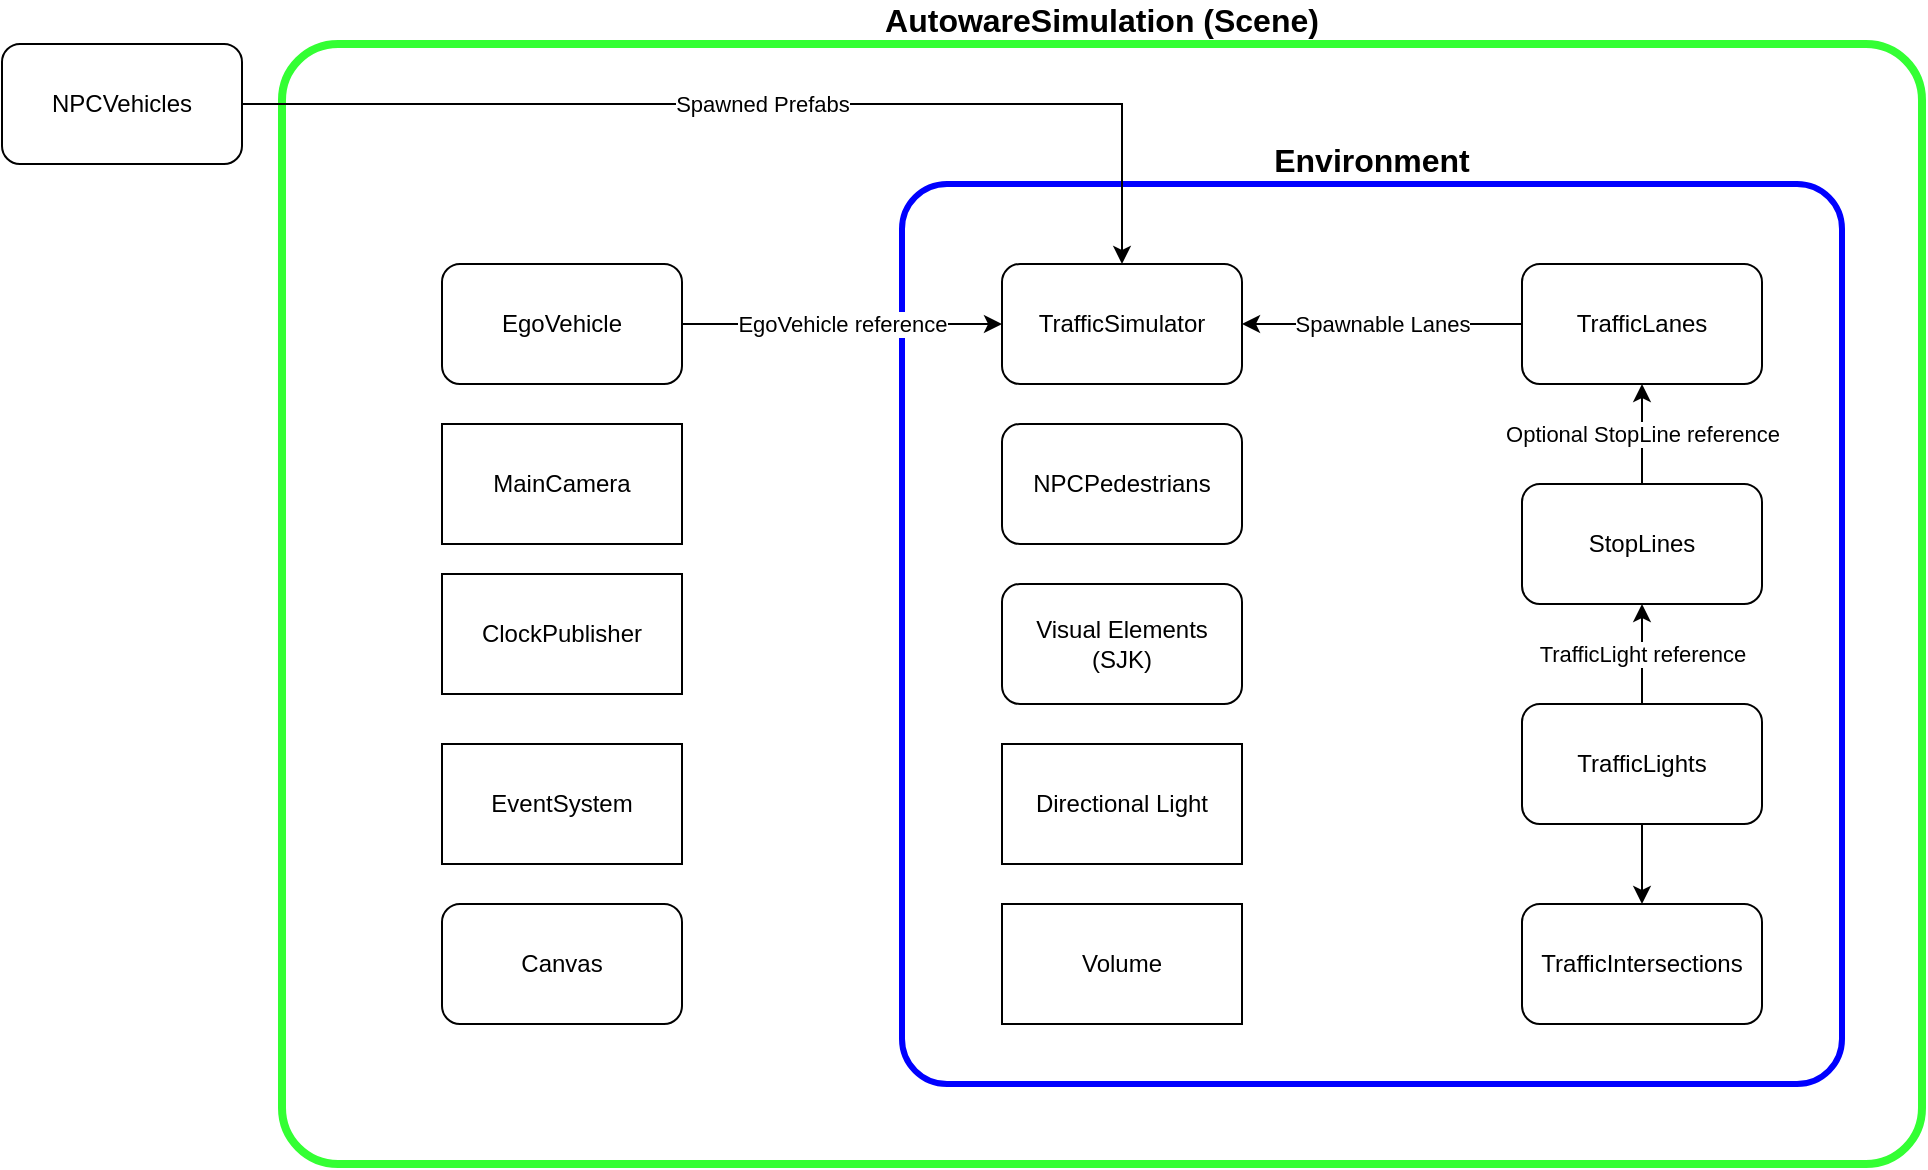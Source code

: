 <mxfile version="21.5.0" type="device">
  <diagram name="Page-1" id="CpT_m-j7Am7sjx0DqRG0">
    <mxGraphModel dx="1939" dy="1300" grid="1" gridSize="10" guides="1" tooltips="1" connect="1" arrows="1" fold="1" page="1" pageScale="1" pageWidth="850" pageHeight="1100" math="0" shadow="0">
      <root>
        <mxCell id="0" />
        <mxCell id="1" parent="0" />
        <mxCell id="NEY-SCTF0jtiZKWW0wOI-46" value="AutowareSimulation (Scene)" style="rounded=1;whiteSpace=wrap;html=1;labelPosition=center;verticalLabelPosition=top;align=center;verticalAlign=bottom;fontStyle=1;fontSize=16;glass=0;arcSize=5;fillColor=none;fontColor=#000000;strokeColor=#33FF33;gradientColor=none;strokeWidth=4;" vertex="1" parent="1">
          <mxGeometry x="-50" y="210" width="820" height="560" as="geometry" />
        </mxCell>
        <mxCell id="NEY-SCTF0jtiZKWW0wOI-37" value="&lt;div style=&quot;font-size: 16px;&quot;&gt;Environment&lt;/div&gt;" style="rounded=1;whiteSpace=wrap;html=1;labelPosition=center;verticalLabelPosition=top;align=center;verticalAlign=bottom;labelBackgroundColor=none;labelBorderColor=none;horizontal=1;fontStyle=1;fontSize=16;glass=0;arcSize=5;strokeWidth=3;strokeColor=#0000FF;" vertex="1" parent="1">
          <mxGeometry x="260" y="280" width="470" height="450" as="geometry" />
        </mxCell>
        <mxCell id="NEY-SCTF0jtiZKWW0wOI-9" value="Optional StopLine reference" style="edgeStyle=orthogonalEdgeStyle;rounded=0;orthogonalLoop=1;jettySize=auto;html=1;" edge="1" parent="1" source="NEY-SCTF0jtiZKWW0wOI-2" target="NEY-SCTF0jtiZKWW0wOI-3">
          <mxGeometry relative="1" as="geometry" />
        </mxCell>
        <mxCell id="NEY-SCTF0jtiZKWW0wOI-2" value="StopLines" style="rounded=1;whiteSpace=wrap;html=1;" vertex="1" parent="1">
          <mxGeometry x="570" y="430" width="120" height="60" as="geometry" />
        </mxCell>
        <mxCell id="NEY-SCTF0jtiZKWW0wOI-10" value="Spawnable Lanes" style="edgeStyle=orthogonalEdgeStyle;rounded=0;orthogonalLoop=1;jettySize=auto;html=1;" edge="1" parent="1" source="NEY-SCTF0jtiZKWW0wOI-3" target="NEY-SCTF0jtiZKWW0wOI-8">
          <mxGeometry relative="1" as="geometry" />
        </mxCell>
        <mxCell id="NEY-SCTF0jtiZKWW0wOI-3" value="&lt;div&gt;TrafficLanes&lt;/div&gt;" style="rounded=1;whiteSpace=wrap;html=1;" vertex="1" parent="1">
          <mxGeometry x="570" y="320" width="120" height="60" as="geometry" />
        </mxCell>
        <mxCell id="NEY-SCTF0jtiZKWW0wOI-4" value="&lt;div&gt;TrafficIntersections&lt;/div&gt;" style="rounded=1;whiteSpace=wrap;html=1;" vertex="1" parent="1">
          <mxGeometry x="570" y="640" width="120" height="60" as="geometry" />
        </mxCell>
        <mxCell id="NEY-SCTF0jtiZKWW0wOI-6" value="" style="edgeStyle=orthogonalEdgeStyle;rounded=0;orthogonalLoop=1;jettySize=auto;html=1;" edge="1" parent="1" source="NEY-SCTF0jtiZKWW0wOI-5" target="NEY-SCTF0jtiZKWW0wOI-4">
          <mxGeometry relative="1" as="geometry" />
        </mxCell>
        <mxCell id="NEY-SCTF0jtiZKWW0wOI-30" value="&lt;div&gt;TrafficLight reference&lt;/div&gt;" style="edgeStyle=orthogonalEdgeStyle;rounded=0;orthogonalLoop=1;jettySize=auto;html=1;" edge="1" parent="1" source="NEY-SCTF0jtiZKWW0wOI-5" target="NEY-SCTF0jtiZKWW0wOI-2">
          <mxGeometry relative="1" as="geometry" />
        </mxCell>
        <mxCell id="NEY-SCTF0jtiZKWW0wOI-5" value="TrafficLights" style="rounded=1;whiteSpace=wrap;html=1;" vertex="1" parent="1">
          <mxGeometry x="570" y="540" width="120" height="60" as="geometry" />
        </mxCell>
        <mxCell id="NEY-SCTF0jtiZKWW0wOI-8" value="&lt;div&gt;TrafficSimulator&lt;/div&gt;" style="rounded=1;whiteSpace=wrap;html=1;" vertex="1" parent="1">
          <mxGeometry x="310" y="320" width="120" height="60" as="geometry" />
        </mxCell>
        <mxCell id="NEY-SCTF0jtiZKWW0wOI-27" value="Spawned Prefabs" style="edgeStyle=orthogonalEdgeStyle;rounded=0;orthogonalLoop=1;jettySize=auto;html=1;" edge="1" parent="1" source="NEY-SCTF0jtiZKWW0wOI-26" target="NEY-SCTF0jtiZKWW0wOI-8">
          <mxGeometry relative="1" as="geometry" />
        </mxCell>
        <mxCell id="NEY-SCTF0jtiZKWW0wOI-26" value="NPCVehicles" style="rounded=1;whiteSpace=wrap;html=1;" vertex="1" parent="1">
          <mxGeometry x="-190" y="210" width="120" height="60" as="geometry" />
        </mxCell>
        <mxCell id="NEY-SCTF0jtiZKWW0wOI-29" value="EgoVehicle reference" style="edgeStyle=orthogonalEdgeStyle;rounded=0;orthogonalLoop=1;jettySize=auto;html=1;" edge="1" parent="1" source="NEY-SCTF0jtiZKWW0wOI-28" target="NEY-SCTF0jtiZKWW0wOI-8">
          <mxGeometry relative="1" as="geometry" />
        </mxCell>
        <mxCell id="NEY-SCTF0jtiZKWW0wOI-28" value="EgoVehicle" style="rounded=1;whiteSpace=wrap;html=1;" vertex="1" parent="1">
          <mxGeometry x="30" y="320" width="120" height="60" as="geometry" />
        </mxCell>
        <mxCell id="NEY-SCTF0jtiZKWW0wOI-31" value="&lt;div&gt;NPCPedestrians&lt;/div&gt;" style="rounded=1;whiteSpace=wrap;html=1;" vertex="1" parent="1">
          <mxGeometry x="310" y="400" width="120" height="60" as="geometry" />
        </mxCell>
        <mxCell id="NEY-SCTF0jtiZKWW0wOI-33" value="Directional Light" style="rounded=0;whiteSpace=wrap;html=1;" vertex="1" parent="1">
          <mxGeometry x="310" y="560" width="120" height="60" as="geometry" />
        </mxCell>
        <mxCell id="NEY-SCTF0jtiZKWW0wOI-34" value="&lt;div&gt;Volume&lt;/div&gt;" style="rounded=0;whiteSpace=wrap;html=1;" vertex="1" parent="1">
          <mxGeometry x="310" y="640" width="120" height="60" as="geometry" />
        </mxCell>
        <mxCell id="NEY-SCTF0jtiZKWW0wOI-35" value="Visual Elements (SJK)" style="rounded=1;whiteSpace=wrap;html=1;" vertex="1" parent="1">
          <mxGeometry x="310" y="480" width="120" height="60" as="geometry" />
        </mxCell>
        <mxCell id="NEY-SCTF0jtiZKWW0wOI-42" value="&lt;div&gt;ClockPublisher&lt;/div&gt;" style="rounded=0;whiteSpace=wrap;html=1;" vertex="1" parent="1">
          <mxGeometry x="30" y="475" width="120" height="60" as="geometry" />
        </mxCell>
        <mxCell id="NEY-SCTF0jtiZKWW0wOI-43" value="MainCamera" style="rounded=0;whiteSpace=wrap;html=1;" vertex="1" parent="1">
          <mxGeometry x="30" y="400" width="120" height="60" as="geometry" />
        </mxCell>
        <mxCell id="NEY-SCTF0jtiZKWW0wOI-44" value="Canvas" style="rounded=1;whiteSpace=wrap;html=1;" vertex="1" parent="1">
          <mxGeometry x="30" y="640" width="120" height="60" as="geometry" />
        </mxCell>
        <mxCell id="NEY-SCTF0jtiZKWW0wOI-45" value="EventSystem" style="rounded=0;whiteSpace=wrap;html=1;" vertex="1" parent="1">
          <mxGeometry x="30" y="560" width="120" height="60" as="geometry" />
        </mxCell>
      </root>
    </mxGraphModel>
  </diagram>
</mxfile>

